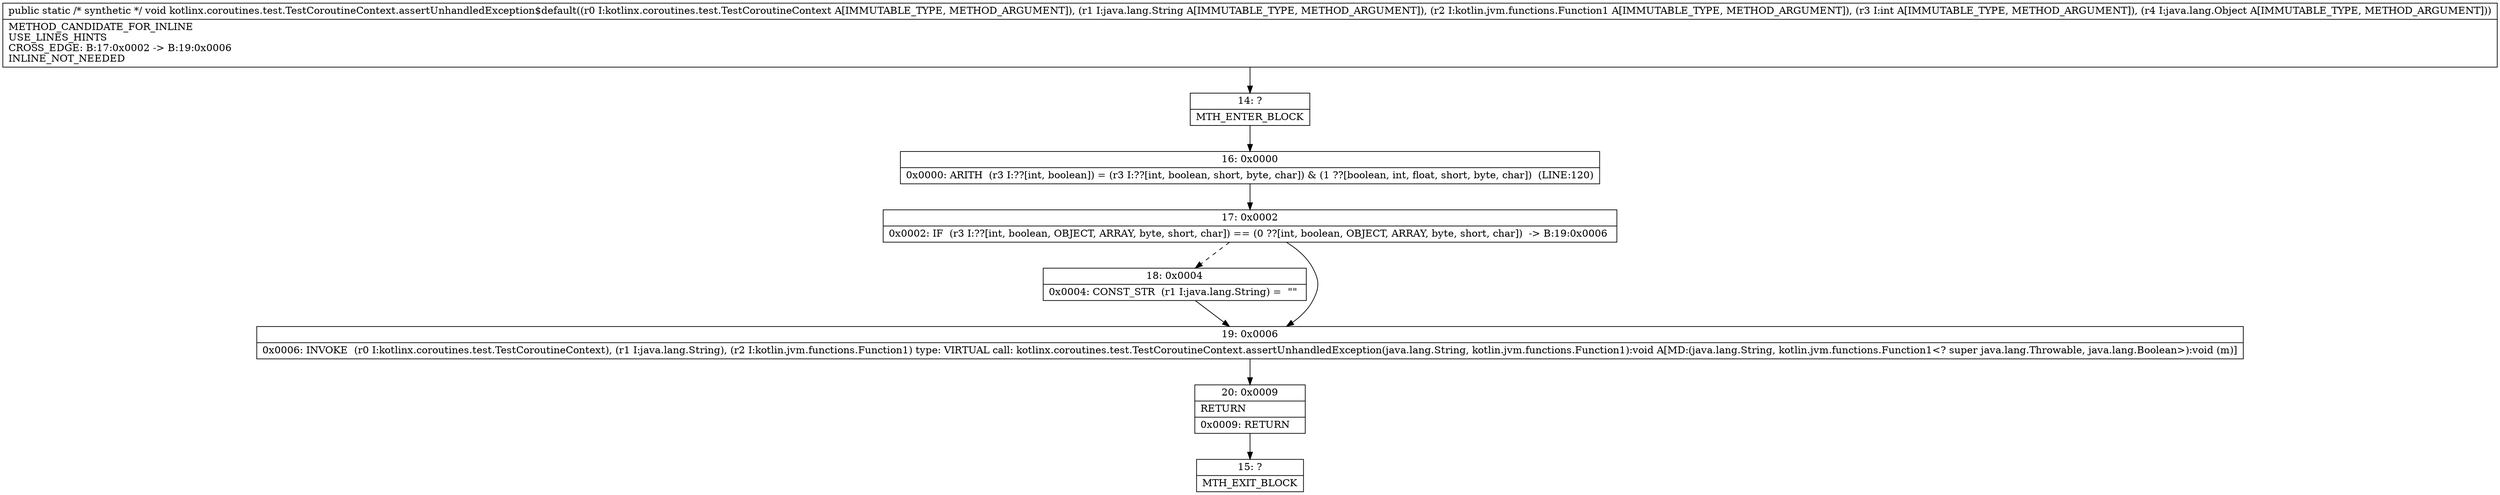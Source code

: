 digraph "CFG forkotlinx.coroutines.test.TestCoroutineContext.assertUnhandledException$default(Lkotlinx\/coroutines\/test\/TestCoroutineContext;Ljava\/lang\/String;Lkotlin\/jvm\/functions\/Function1;ILjava\/lang\/Object;)V" {
Node_14 [shape=record,label="{14\:\ ?|MTH_ENTER_BLOCK\l}"];
Node_16 [shape=record,label="{16\:\ 0x0000|0x0000: ARITH  (r3 I:??[int, boolean]) = (r3 I:??[int, boolean, short, byte, char]) & (1 ??[boolean, int, float, short, byte, char])  (LINE:120)\l}"];
Node_17 [shape=record,label="{17\:\ 0x0002|0x0002: IF  (r3 I:??[int, boolean, OBJECT, ARRAY, byte, short, char]) == (0 ??[int, boolean, OBJECT, ARRAY, byte, short, char])  \-\> B:19:0x0006 \l}"];
Node_18 [shape=record,label="{18\:\ 0x0004|0x0004: CONST_STR  (r1 I:java.lang.String) =  \"\" \l}"];
Node_19 [shape=record,label="{19\:\ 0x0006|0x0006: INVOKE  (r0 I:kotlinx.coroutines.test.TestCoroutineContext), (r1 I:java.lang.String), (r2 I:kotlin.jvm.functions.Function1) type: VIRTUAL call: kotlinx.coroutines.test.TestCoroutineContext.assertUnhandledException(java.lang.String, kotlin.jvm.functions.Function1):void A[MD:(java.lang.String, kotlin.jvm.functions.Function1\<? super java.lang.Throwable, java.lang.Boolean\>):void (m)]\l}"];
Node_20 [shape=record,label="{20\:\ 0x0009|RETURN\l|0x0009: RETURN   \l}"];
Node_15 [shape=record,label="{15\:\ ?|MTH_EXIT_BLOCK\l}"];
MethodNode[shape=record,label="{public static \/* synthetic *\/ void kotlinx.coroutines.test.TestCoroutineContext.assertUnhandledException$default((r0 I:kotlinx.coroutines.test.TestCoroutineContext A[IMMUTABLE_TYPE, METHOD_ARGUMENT]), (r1 I:java.lang.String A[IMMUTABLE_TYPE, METHOD_ARGUMENT]), (r2 I:kotlin.jvm.functions.Function1 A[IMMUTABLE_TYPE, METHOD_ARGUMENT]), (r3 I:int A[IMMUTABLE_TYPE, METHOD_ARGUMENT]), (r4 I:java.lang.Object A[IMMUTABLE_TYPE, METHOD_ARGUMENT]))  | METHOD_CANDIDATE_FOR_INLINE\lUSE_LINES_HINTS\lCROSS_EDGE: B:17:0x0002 \-\> B:19:0x0006\lINLINE_NOT_NEEDED\l}"];
MethodNode -> Node_14;Node_14 -> Node_16;
Node_16 -> Node_17;
Node_17 -> Node_18[style=dashed];
Node_17 -> Node_19;
Node_18 -> Node_19;
Node_19 -> Node_20;
Node_20 -> Node_15;
}

